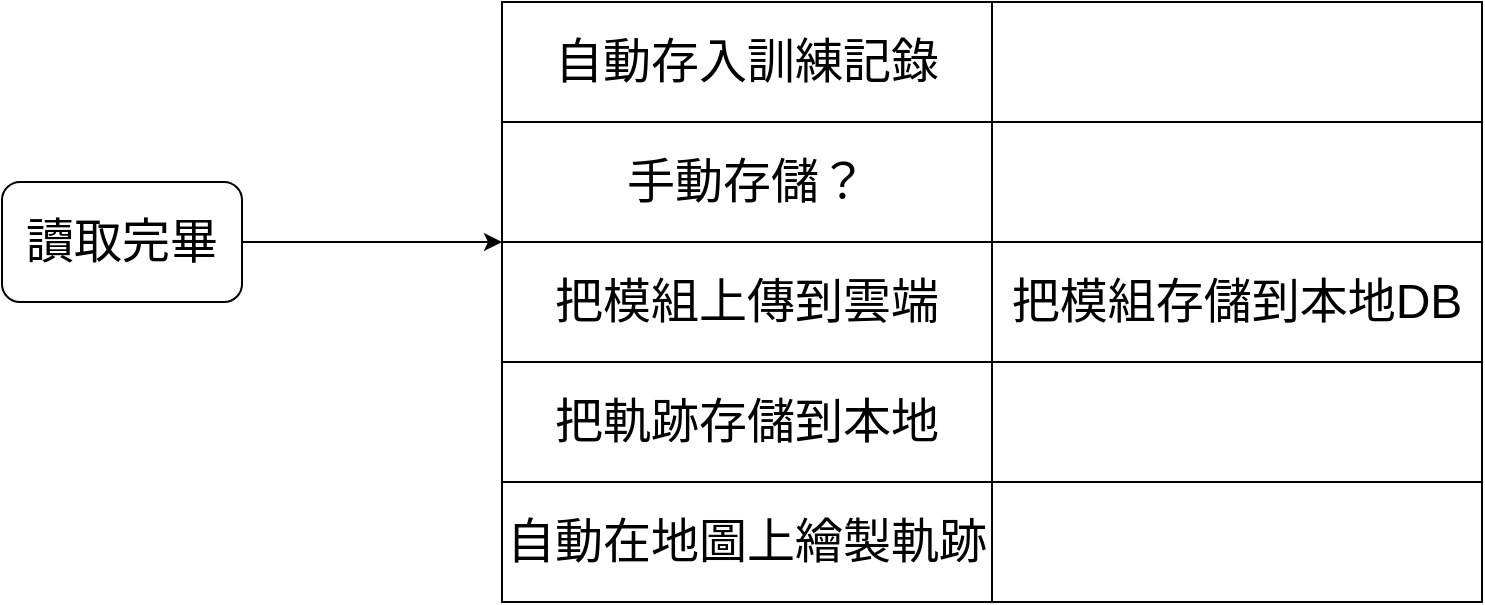 <mxfile version="20.4.1" type="github">
  <diagram id="ptNaspWl4-tR2S-4j4RG" name="第 1 页">
    <mxGraphModel dx="1588" dy="800" grid="1" gridSize="10" guides="1" tooltips="1" connect="1" arrows="1" fold="1" page="1" pageScale="1" pageWidth="827" pageHeight="1169" math="0" shadow="0">
      <root>
        <mxCell id="0" />
        <mxCell id="1" parent="0" />
        <mxCell id="23Z4OvW_dukLF1XysgEK-1" value="&lt;font style=&quot;font-size: 24px;&quot;&gt;讀取完畢&lt;/font&gt;" style="rounded=1;whiteSpace=wrap;html=1;" vertex="1" parent="1">
          <mxGeometry x="100" y="210" width="120" height="60" as="geometry" />
        </mxCell>
        <mxCell id="23Z4OvW_dukLF1XysgEK-3" value="" style="endArrow=classic;html=1;rounded=0;exitX=1;exitY=0.5;exitDx=0;exitDy=0;" edge="1" parent="1" source="23Z4OvW_dukLF1XysgEK-1">
          <mxGeometry width="50" height="50" relative="1" as="geometry">
            <mxPoint x="390" y="440" as="sourcePoint" />
            <mxPoint x="350" y="240" as="targetPoint" />
          </mxGeometry>
        </mxCell>
        <mxCell id="23Z4OvW_dukLF1XysgEK-6" value="" style="shape=table;startSize=0;container=1;collapsible=0;childLayout=tableLayout;fontSize=24;" vertex="1" parent="1">
          <mxGeometry x="350" y="120" width="490" height="300" as="geometry" />
        </mxCell>
        <mxCell id="23Z4OvW_dukLF1XysgEK-7" value="" style="shape=tableRow;horizontal=0;startSize=0;swimlaneHead=0;swimlaneBody=0;top=0;left=0;bottom=0;right=0;collapsible=0;dropTarget=0;fillColor=none;points=[[0,0.5],[1,0.5]];portConstraint=eastwest;fontSize=24;" vertex="1" parent="23Z4OvW_dukLF1XysgEK-6">
          <mxGeometry width="490" height="60" as="geometry" />
        </mxCell>
        <mxCell id="23Z4OvW_dukLF1XysgEK-8" value="自動存入訓練記錄" style="shape=partialRectangle;html=1;whiteSpace=wrap;connectable=0;overflow=hidden;fillColor=none;top=0;left=0;bottom=0;right=0;pointerEvents=1;fontSize=24;" vertex="1" parent="23Z4OvW_dukLF1XysgEK-7">
          <mxGeometry width="245" height="60" as="geometry">
            <mxRectangle width="245" height="60" as="alternateBounds" />
          </mxGeometry>
        </mxCell>
        <mxCell id="23Z4OvW_dukLF1XysgEK-9" value="" style="shape=partialRectangle;html=1;whiteSpace=wrap;connectable=0;overflow=hidden;fillColor=none;top=0;left=0;bottom=0;right=0;pointerEvents=1;fontSize=24;" vertex="1" parent="23Z4OvW_dukLF1XysgEK-7">
          <mxGeometry x="245" width="245" height="60" as="geometry">
            <mxRectangle width="245" height="60" as="alternateBounds" />
          </mxGeometry>
        </mxCell>
        <mxCell id="23Z4OvW_dukLF1XysgEK-10" value="" style="shape=tableRow;horizontal=0;startSize=0;swimlaneHead=0;swimlaneBody=0;top=0;left=0;bottom=0;right=0;collapsible=0;dropTarget=0;fillColor=none;points=[[0,0.5],[1,0.5]];portConstraint=eastwest;fontSize=24;" vertex="1" parent="23Z4OvW_dukLF1XysgEK-6">
          <mxGeometry y="60" width="490" height="60" as="geometry" />
        </mxCell>
        <mxCell id="23Z4OvW_dukLF1XysgEK-11" value="手動存儲？" style="shape=partialRectangle;html=1;whiteSpace=wrap;connectable=0;overflow=hidden;fillColor=none;top=0;left=0;bottom=0;right=0;pointerEvents=1;fontSize=24;" vertex="1" parent="23Z4OvW_dukLF1XysgEK-10">
          <mxGeometry width="245" height="60" as="geometry">
            <mxRectangle width="245" height="60" as="alternateBounds" />
          </mxGeometry>
        </mxCell>
        <mxCell id="23Z4OvW_dukLF1XysgEK-12" value="" style="shape=partialRectangle;html=1;whiteSpace=wrap;connectable=0;overflow=hidden;fillColor=none;top=0;left=0;bottom=0;right=0;pointerEvents=1;fontSize=24;" vertex="1" parent="23Z4OvW_dukLF1XysgEK-10">
          <mxGeometry x="245" width="245" height="60" as="geometry">
            <mxRectangle width="245" height="60" as="alternateBounds" />
          </mxGeometry>
        </mxCell>
        <mxCell id="23Z4OvW_dukLF1XysgEK-13" value="" style="shape=tableRow;horizontal=0;startSize=0;swimlaneHead=0;swimlaneBody=0;top=0;left=0;bottom=0;right=0;collapsible=0;dropTarget=0;fillColor=none;points=[[0,0.5],[1,0.5]];portConstraint=eastwest;fontSize=24;" vertex="1" parent="23Z4OvW_dukLF1XysgEK-6">
          <mxGeometry y="120" width="490" height="60" as="geometry" />
        </mxCell>
        <mxCell id="23Z4OvW_dukLF1XysgEK-14" value="把模組上傳到雲端" style="shape=partialRectangle;html=1;whiteSpace=wrap;connectable=0;overflow=hidden;fillColor=none;top=0;left=0;bottom=0;right=0;pointerEvents=1;fontSize=24;" vertex="1" parent="23Z4OvW_dukLF1XysgEK-13">
          <mxGeometry width="245" height="60" as="geometry">
            <mxRectangle width="245" height="60" as="alternateBounds" />
          </mxGeometry>
        </mxCell>
        <mxCell id="23Z4OvW_dukLF1XysgEK-15" value="把模組存儲到本地DB" style="shape=partialRectangle;html=1;whiteSpace=wrap;connectable=0;overflow=hidden;fillColor=none;top=0;left=0;bottom=0;right=0;pointerEvents=1;fontSize=24;" vertex="1" parent="23Z4OvW_dukLF1XysgEK-13">
          <mxGeometry x="245" width="245" height="60" as="geometry">
            <mxRectangle width="245" height="60" as="alternateBounds" />
          </mxGeometry>
        </mxCell>
        <mxCell id="23Z4OvW_dukLF1XysgEK-16" value="" style="shape=tableRow;horizontal=0;startSize=0;swimlaneHead=0;swimlaneBody=0;top=0;left=0;bottom=0;right=0;collapsible=0;dropTarget=0;fillColor=none;points=[[0,0.5],[1,0.5]];portConstraint=eastwest;fontSize=24;" vertex="1" parent="23Z4OvW_dukLF1XysgEK-6">
          <mxGeometry y="180" width="490" height="60" as="geometry" />
        </mxCell>
        <mxCell id="23Z4OvW_dukLF1XysgEK-17" value="把軌跡存儲到本地" style="shape=partialRectangle;html=1;whiteSpace=wrap;connectable=0;overflow=hidden;fillColor=none;top=0;left=0;bottom=0;right=0;pointerEvents=1;fontSize=24;" vertex="1" parent="23Z4OvW_dukLF1XysgEK-16">
          <mxGeometry width="245" height="60" as="geometry">
            <mxRectangle width="245" height="60" as="alternateBounds" />
          </mxGeometry>
        </mxCell>
        <mxCell id="23Z4OvW_dukLF1XysgEK-18" value="" style="shape=partialRectangle;html=1;whiteSpace=wrap;connectable=0;overflow=hidden;fillColor=none;top=0;left=0;bottom=0;right=0;pointerEvents=1;fontSize=24;" vertex="1" parent="23Z4OvW_dukLF1XysgEK-16">
          <mxGeometry x="245" width="245" height="60" as="geometry">
            <mxRectangle width="245" height="60" as="alternateBounds" />
          </mxGeometry>
        </mxCell>
        <mxCell id="23Z4OvW_dukLF1XysgEK-19" style="shape=tableRow;horizontal=0;startSize=0;swimlaneHead=0;swimlaneBody=0;top=0;left=0;bottom=0;right=0;collapsible=0;dropTarget=0;fillColor=none;points=[[0,0.5],[1,0.5]];portConstraint=eastwest;fontSize=24;" vertex="1" parent="23Z4OvW_dukLF1XysgEK-6">
          <mxGeometry y="240" width="490" height="60" as="geometry" />
        </mxCell>
        <mxCell id="23Z4OvW_dukLF1XysgEK-20" value="自動在地圖上繪製軌跡" style="shape=partialRectangle;html=1;whiteSpace=wrap;connectable=0;overflow=hidden;fillColor=none;top=0;left=0;bottom=0;right=0;pointerEvents=1;fontSize=24;" vertex="1" parent="23Z4OvW_dukLF1XysgEK-19">
          <mxGeometry width="245" height="60" as="geometry">
            <mxRectangle width="245" height="60" as="alternateBounds" />
          </mxGeometry>
        </mxCell>
        <mxCell id="23Z4OvW_dukLF1XysgEK-21" style="shape=partialRectangle;html=1;whiteSpace=wrap;connectable=0;overflow=hidden;fillColor=none;top=0;left=0;bottom=0;right=0;pointerEvents=1;fontSize=24;" vertex="1" parent="23Z4OvW_dukLF1XysgEK-19">
          <mxGeometry x="245" width="245" height="60" as="geometry">
            <mxRectangle width="245" height="60" as="alternateBounds" />
          </mxGeometry>
        </mxCell>
      </root>
    </mxGraphModel>
  </diagram>
</mxfile>
